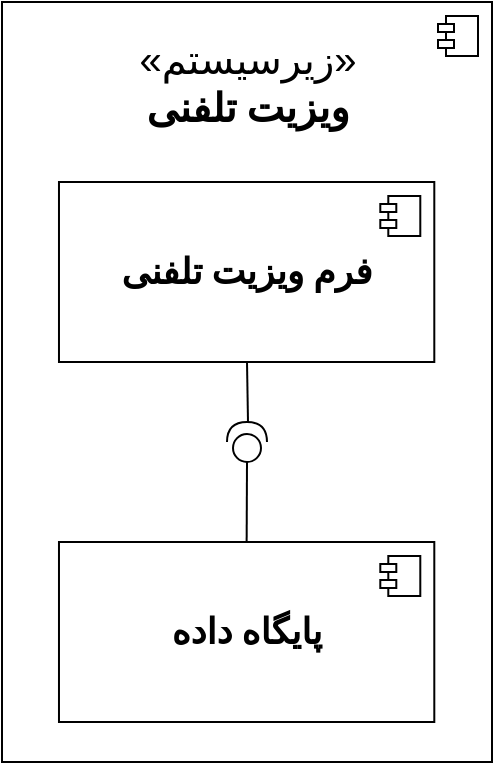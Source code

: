 <mxfile version="10.8.3" type="device"><diagram id="SMOqGZG0-bwPB_6gplUQ" name="Page-1"><mxGraphModel dx="840" dy="481" grid="1" gridSize="10" guides="1" tooltips="1" connect="1" arrows="1" fold="1" page="1" pageScale="1" pageWidth="850" pageHeight="1100" math="0" shadow="0"><root><mxCell id="0"/><mxCell id="1" parent="0"/><mxCell id="fPS5YimBoNJNmIJMGMEY-2" value="" style="html=1;fillColor=none;gradientColor=none;fontSize=15;align=center;" vertex="1" parent="1"><mxGeometry x="335" y="50" width="245" height="380" as="geometry"/></mxCell><mxCell id="fPS5YimBoNJNmIJMGMEY-3" value="" style="shape=component;jettyWidth=8;jettyHeight=4;" vertex="1" parent="fPS5YimBoNJNmIJMGMEY-2"><mxGeometry x="1" width="20" height="20" relative="1" as="geometry"><mxPoint x="-27" y="7" as="offset"/></mxGeometry></mxCell><mxCell id="fPS5YimBoNJNmIJMGMEY-4" value="&lt;font style=&quot;font-size: 18px&quot; face=&quot;b titr&quot;&gt;&lt;b&gt;فرم ویزیت تلفنی&lt;br&gt;&lt;/b&gt;&lt;/font&gt;" style="html=1;fillColor=none;gradientColor=none;fontSize=15;align=center;" vertex="1" parent="fPS5YimBoNJNmIJMGMEY-2"><mxGeometry x="28.489" y="90" width="187.66" height="90" as="geometry"/></mxCell><mxCell id="fPS5YimBoNJNmIJMGMEY-5" value="" style="shape=component;jettyWidth=8;jettyHeight=4;" vertex="1" parent="fPS5YimBoNJNmIJMGMEY-4"><mxGeometry x="1" width="20" height="20" relative="1" as="geometry"><mxPoint x="-27" y="7" as="offset"/></mxGeometry></mxCell><mxCell id="fPS5YimBoNJNmIJMGMEY-6" value="&lt;font style=&quot;font-size: 20px&quot;&gt;«&lt;font style=&quot;font-size: 20px&quot; face=&quot;b nazanin&quot;&gt;زیرسیستم&lt;/font&gt;»&lt;br&gt;&lt;b&gt;&lt;font style=&quot;font-size: 20px&quot; face=&quot;b titr&quot;&gt;ویزیت تلفنی&lt;/font&gt;&lt;br&gt;&lt;/b&gt;&lt;/font&gt;" style="text;html=1;strokeColor=none;fillColor=none;align=center;verticalAlign=middle;whiteSpace=wrap;rounded=0;fontSize=15;" vertex="1" parent="fPS5YimBoNJNmIJMGMEY-2"><mxGeometry x="66.723" y="20" width="111.553" height="40" as="geometry"/></mxCell><mxCell id="fPS5YimBoNJNmIJMGMEY-7" value="&lt;font style=&quot;font-size: 18px&quot; face=&quot;b titr&quot;&gt;&lt;b&gt;پایگاه داده&lt;br&gt;&lt;/b&gt;&lt;/font&gt;" style="html=1;fillColor=none;gradientColor=none;fontSize=15;align=center;" vertex="1" parent="fPS5YimBoNJNmIJMGMEY-2"><mxGeometry x="28.489" y="270" width="187.66" height="90" as="geometry"/></mxCell><mxCell id="fPS5YimBoNJNmIJMGMEY-8" value="" style="shape=component;jettyWidth=8;jettyHeight=4;" vertex="1" parent="fPS5YimBoNJNmIJMGMEY-7"><mxGeometry x="1" width="20" height="20" relative="1" as="geometry"><mxPoint x="-27" y="7" as="offset"/></mxGeometry></mxCell><mxCell id="fPS5YimBoNJNmIJMGMEY-9" value="" style="shape=providedRequiredInterface;html=1;verticalLabelPosition=bottom;fillColor=none;gradientColor=none;fontSize=15;align=center;rotation=-90;" vertex="1" parent="fPS5YimBoNJNmIJMGMEY-2"><mxGeometry x="112.5" y="210" width="20" height="20" as="geometry"/></mxCell><mxCell id="fPS5YimBoNJNmIJMGMEY-13" value="" style="endArrow=none;html=1;fontSize=15;exitX=0.5;exitY=0;exitDx=0;exitDy=0;entryX=0;entryY=0.5;entryDx=0;entryDy=0;entryPerimeter=0;" edge="1" parent="fPS5YimBoNJNmIJMGMEY-2" source="fPS5YimBoNJNmIJMGMEY-7" target="fPS5YimBoNJNmIJMGMEY-9"><mxGeometry width="50" height="50" relative="1" as="geometry"><mxPoint x="90" y="280" as="sourcePoint"/><mxPoint x="140" y="230" as="targetPoint"/></mxGeometry></mxCell><mxCell id="fPS5YimBoNJNmIJMGMEY-14" value="" style="endArrow=none;html=1;fontSize=15;entryX=0;entryY=0.5;entryDx=0;entryDy=0;entryPerimeter=0;" edge="1" parent="fPS5YimBoNJNmIJMGMEY-2"><mxGeometry width="50" height="50" relative="1" as="geometry"><mxPoint x="123" y="210" as="sourcePoint"/><mxPoint x="122.5" y="180" as="targetPoint"/></mxGeometry></mxCell></root></mxGraphModel></diagram></mxfile>